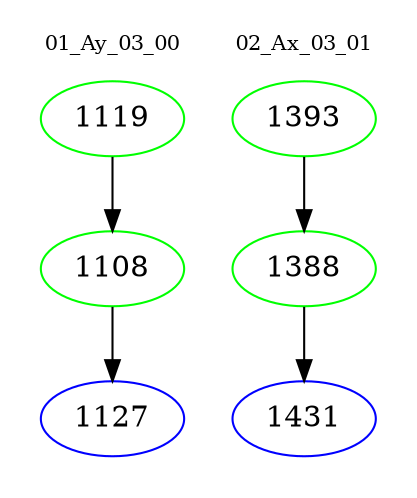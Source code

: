 digraph{
subgraph cluster_0 {
color = white
label = "01_Ay_03_00";
fontsize=10;
T0_1119 [label="1119", color="green"]
T0_1119 -> T0_1108 [color="black"]
T0_1108 [label="1108", color="green"]
T0_1108 -> T0_1127 [color="black"]
T0_1127 [label="1127", color="blue"]
}
subgraph cluster_1 {
color = white
label = "02_Ax_03_01";
fontsize=10;
T1_1393 [label="1393", color="green"]
T1_1393 -> T1_1388 [color="black"]
T1_1388 [label="1388", color="green"]
T1_1388 -> T1_1431 [color="black"]
T1_1431 [label="1431", color="blue"]
}
}
